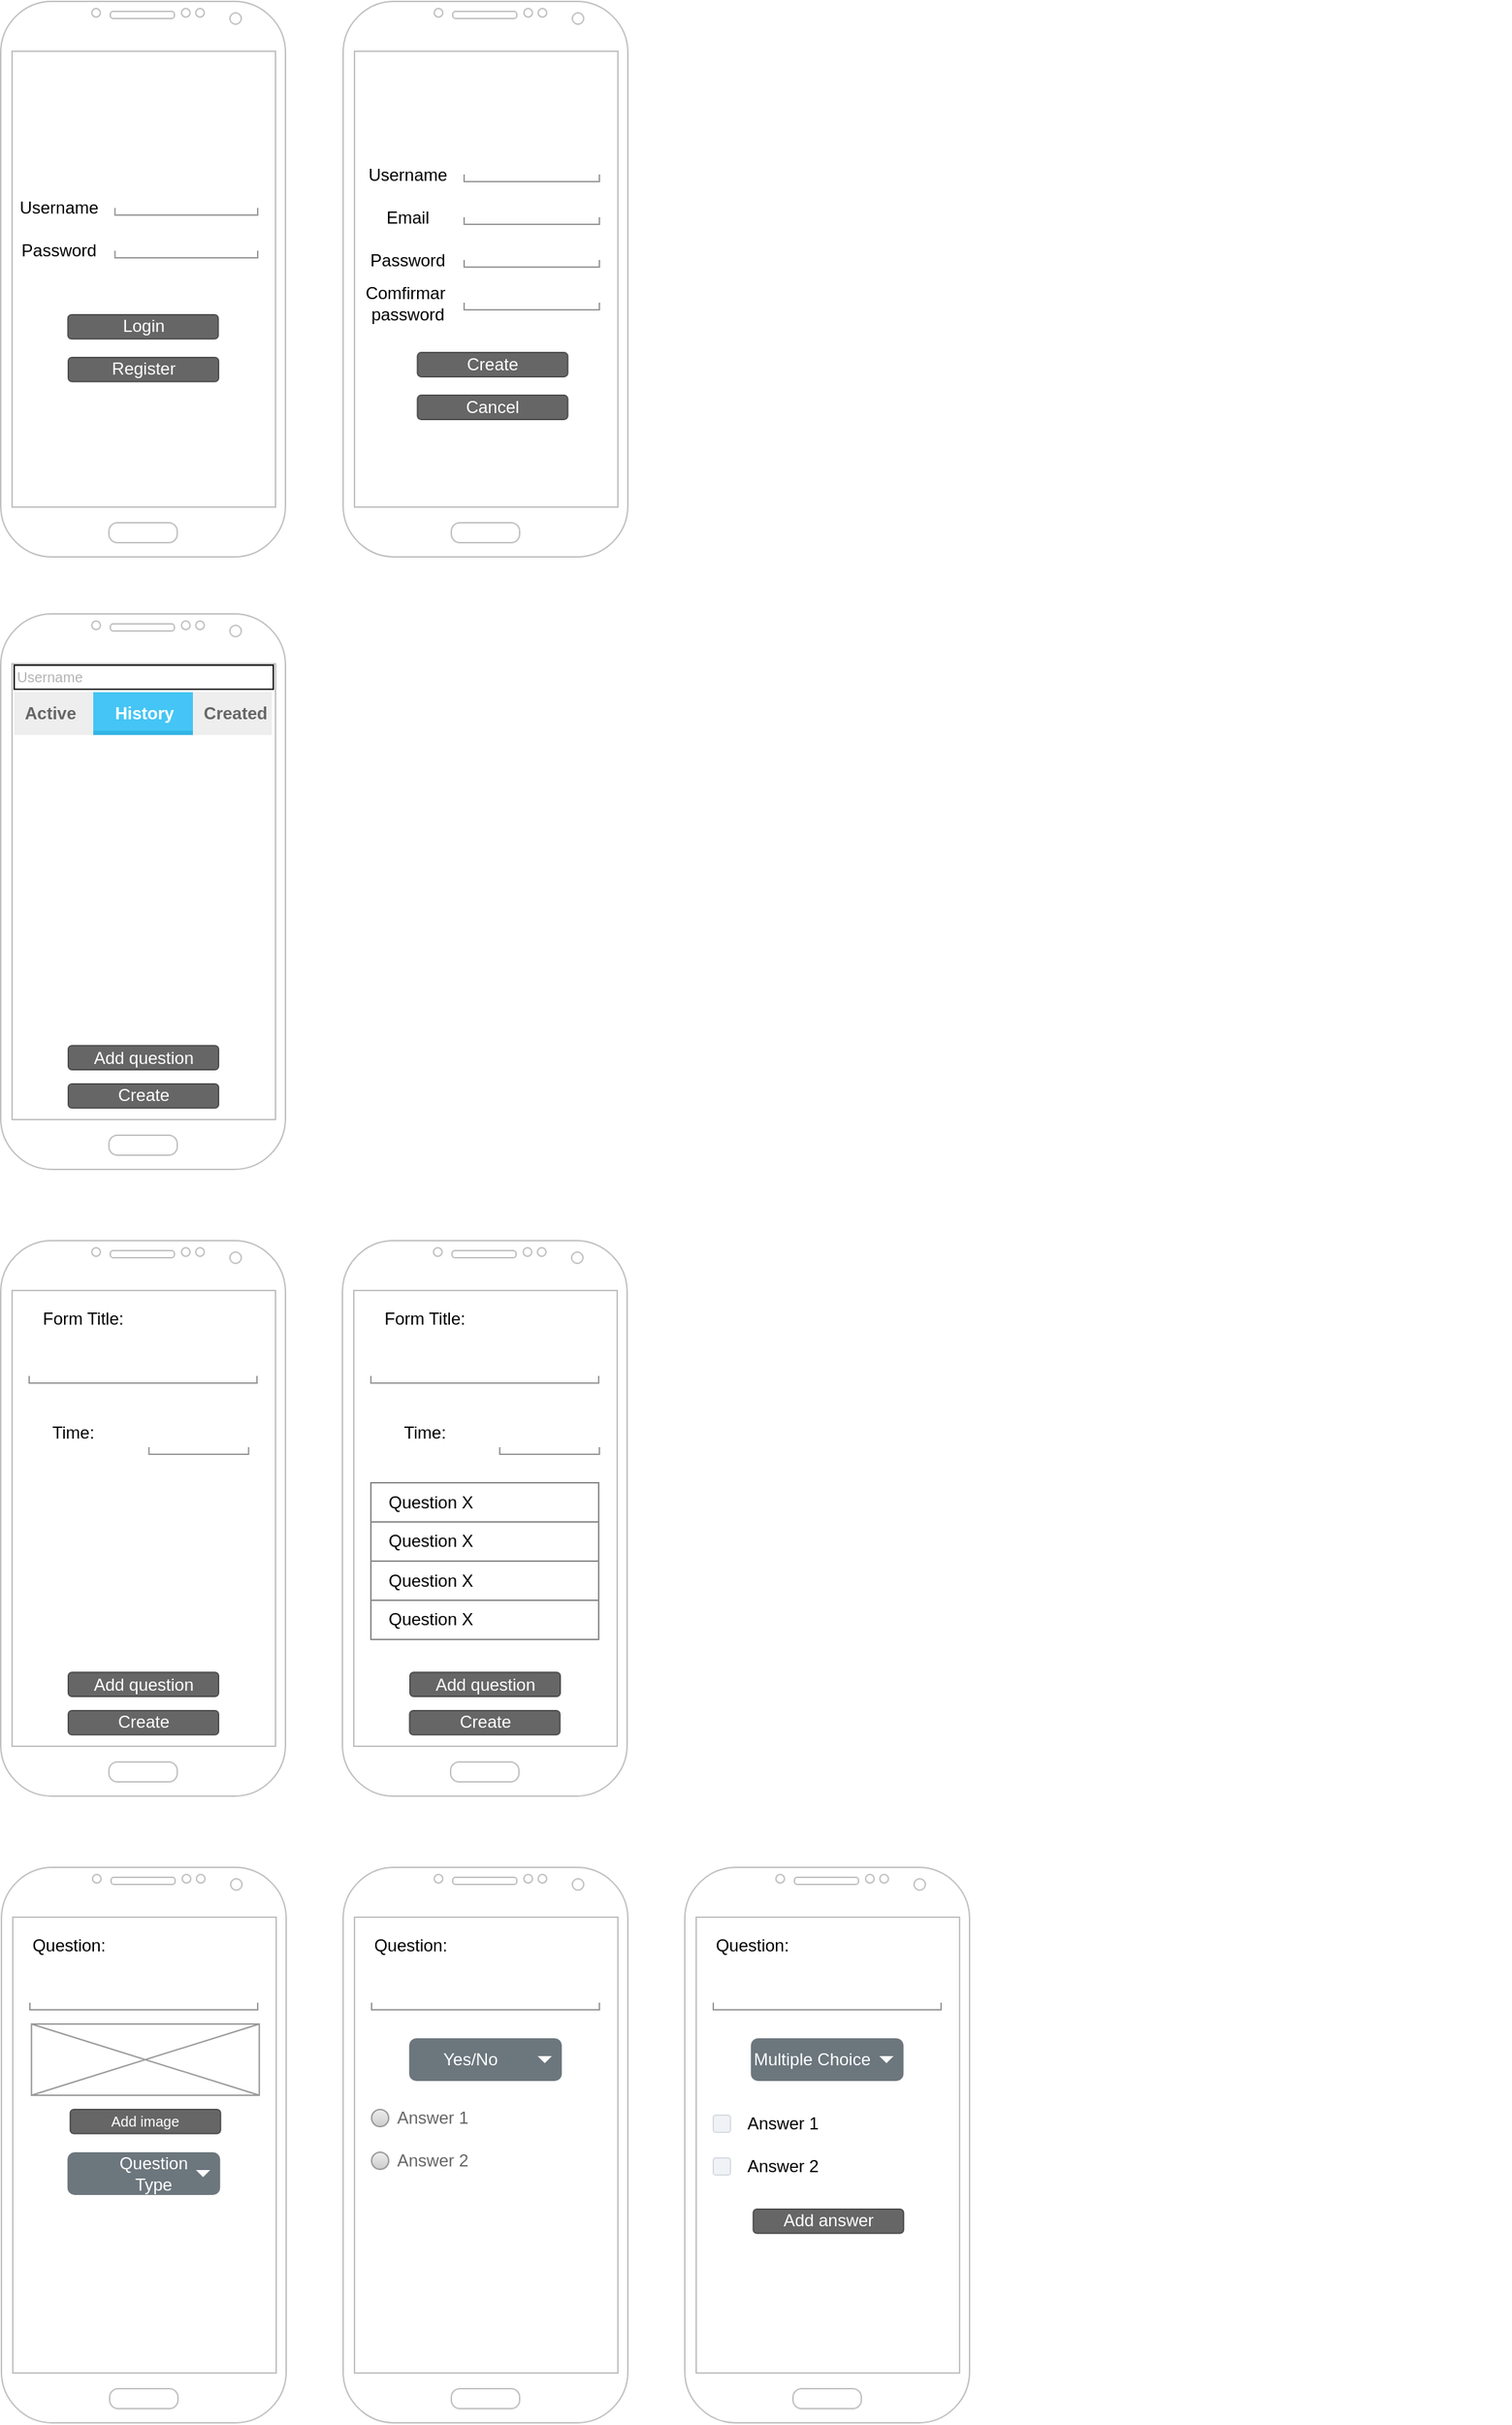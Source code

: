 <mxfile version="24.8.6">
  <diagram name="Page-1" id="8U-0Ji8iIOVNU5wxWSw1">
    <mxGraphModel dx="1728" dy="622" grid="1" gridSize="10" guides="1" tooltips="1" connect="1" arrows="1" fold="1" page="1" pageScale="1" pageWidth="850" pageHeight="1100" math="0" shadow="0">
      <root>
        <mxCell id="0" />
        <mxCell id="1" parent="0" />
        <mxCell id="q3nTp1ZwZaZowu6n0daH-28" value="" style="group" vertex="1" connectable="0" parent="1">
          <mxGeometry x="39.5" y="50" width="200" height="390" as="geometry" />
        </mxCell>
        <mxCell id="q3nTp1ZwZaZowu6n0daH-26" value="" style="verticalLabelPosition=bottom;verticalAlign=top;html=1;shadow=0;dashed=0;strokeWidth=1;shape=mxgraph.ios.iBgFlat;strokeColor=#18211b;" vertex="1" parent="q3nTp1ZwZaZowu6n0daH-28">
          <mxGeometry x="7.25" y="35" width="186" height="320" as="geometry" />
        </mxCell>
        <mxCell id="q3nTp1ZwZaZowu6n0daH-19" value="" style="verticalLabelPosition=bottom;verticalAlign=top;html=1;shadow=0;dashed=0;strokeWidth=1;shape=mxgraph.android.phone2;strokeColor=#c0c0c0;" vertex="1" parent="q3nTp1ZwZaZowu6n0daH-28">
          <mxGeometry width="200" height="390" as="geometry" />
        </mxCell>
        <mxCell id="q3nTp1ZwZaZowu6n0daH-36" value="Register" style="rounded=1;html=1;shadow=0;dashed=0;whiteSpace=wrap;fontSize=12;fillColor=#666666;align=center;strokeColor=#4D4D4D;fontColor=#ffffff;" vertex="1" parent="q3nTp1ZwZaZowu6n0daH-28">
          <mxGeometry x="47.5" y="250" width="105.5" height="16.88" as="geometry" />
        </mxCell>
        <mxCell id="q3nTp1ZwZaZowu6n0daH-20" value="" style="strokeWidth=1;html=1;shadow=0;dashed=0;shape=mxgraph.android.textfield;align=center;strokeColor=#999999;pointerEvents=1" vertex="1" parent="1">
          <mxGeometry x="119.75" y="170" width="100.25" height="30" as="geometry" />
        </mxCell>
        <mxCell id="q3nTp1ZwZaZowu6n0daH-21" value="Username" style="text;html=1;align=center;verticalAlign=middle;resizable=0;points=[];autosize=1;strokeColor=none;fillColor=none;" vertex="1" parent="1">
          <mxGeometry x="39.75" y="180" width="80" height="30" as="geometry" />
        </mxCell>
        <mxCell id="q3nTp1ZwZaZowu6n0daH-22" value="" style="strokeWidth=1;html=1;shadow=0;dashed=0;shape=mxgraph.android.textfield;align=center;strokeColor=#999999;pointerEvents=1" vertex="1" parent="1">
          <mxGeometry x="119.75" y="200" width="100.25" height="30" as="geometry" />
        </mxCell>
        <mxCell id="q3nTp1ZwZaZowu6n0daH-23" value="Password" style="text;html=1;align=center;verticalAlign=middle;resizable=0;points=[];autosize=1;strokeColor=none;fillColor=none;" vertex="1" parent="1">
          <mxGeometry x="39.75" y="210" width="80" height="30" as="geometry" />
        </mxCell>
        <mxCell id="q3nTp1ZwZaZowu6n0daH-24" value="Login" style="rounded=1;html=1;shadow=0;dashed=0;whiteSpace=wrap;fontSize=12;fillColor=#666666;align=center;strokeColor=#4D4D4D;fontColor=#ffffff;" vertex="1" parent="1">
          <mxGeometry x="86.75" y="270" width="105.5" height="16.88" as="geometry" />
        </mxCell>
        <mxCell id="q3nTp1ZwZaZowu6n0daH-29" value="" style="group" vertex="1" connectable="0" parent="1">
          <mxGeometry x="40" y="1360" width="230" height="390" as="geometry" />
        </mxCell>
        <mxCell id="q3nTp1ZwZaZowu6n0daH-30" value="" style="verticalLabelPosition=bottom;verticalAlign=top;html=1;shadow=0;dashed=0;strokeWidth=1;shape=mxgraph.ios.iBgFlat;strokeColor=#18211b;fontSize=12;" vertex="1" parent="q3nTp1ZwZaZowu6n0daH-29">
          <mxGeometry x="7.25" y="35" width="186" height="320" as="geometry" />
        </mxCell>
        <mxCell id="q3nTp1ZwZaZowu6n0daH-31" value="" style="verticalLabelPosition=bottom;verticalAlign=top;html=1;shadow=0;dashed=0;strokeWidth=1;shape=mxgraph.android.phone2;strokeColor=#c0c0c0;" vertex="1" parent="q3nTp1ZwZaZowu6n0daH-29">
          <mxGeometry width="200" height="390" as="geometry" />
        </mxCell>
        <mxCell id="q3nTp1ZwZaZowu6n0daH-38" value="&lt;div style=&quot;font-size: 12px;&quot;&gt;Question&lt;/div&gt;&lt;div align=&quot;center&quot; style=&quot;font-size: 12px;&quot;&gt;Type&lt;/div&gt;" style="html=1;shadow=0;dashed=0;shape=mxgraph.bootstrap.rrect;rSize=5;strokeColor=none;strokeWidth=1;fillColor=#6C767D;fontColor=#ffffff;whiteSpace=wrap;align=right;verticalAlign=middle;fontStyle=0;fontSize=12;spacingRight=20;" vertex="1" parent="q3nTp1ZwZaZowu6n0daH-29">
          <mxGeometry x="46.38" y="200" width="107.25" height="30" as="geometry" />
        </mxCell>
        <mxCell id="q3nTp1ZwZaZowu6n0daH-39" value="" style="shape=triangle;direction=south;fillColor=#ffffff;strokeColor=none;perimeter=none;" vertex="1" parent="q3nTp1ZwZaZowu6n0daH-38">
          <mxGeometry x="1" y="0.5" width="10" height="5" relative="1" as="geometry">
            <mxPoint x="-17" y="-2.5" as="offset" />
          </mxGeometry>
        </mxCell>
        <mxCell id="q3nTp1ZwZaZowu6n0daH-40" value="" style="strokeWidth=1;html=1;shadow=0;dashed=0;shape=mxgraph.android.textfield;align=center;strokeColor=#999999;pointerEvents=1" vertex="1" parent="q3nTp1ZwZaZowu6n0daH-29">
          <mxGeometry x="20" y="70" width="160" height="30" as="geometry" />
        </mxCell>
        <mxCell id="q3nTp1ZwZaZowu6n0daH-41" value="Question:" style="text;html=1;align=center;verticalAlign=middle;resizable=0;points=[];autosize=1;strokeColor=none;fillColor=none;" vertex="1" parent="q3nTp1ZwZaZowu6n0daH-29">
          <mxGeometry x="7.25" y="40" width="80" height="30" as="geometry" />
        </mxCell>
        <mxCell id="q3nTp1ZwZaZowu6n0daH-145" value="Add image" style="rounded=1;html=1;shadow=0;dashed=0;whiteSpace=wrap;fontSize=10;fillColor=#666666;align=center;strokeColor=#4D4D4D;fontColor=#ffffff;" vertex="1" parent="q3nTp1ZwZaZowu6n0daH-29">
          <mxGeometry x="48.37" y="170" width="105.5" height="16.88" as="geometry" />
        </mxCell>
        <mxCell id="q3nTp1ZwZaZowu6n0daH-149" value="" style="verticalLabelPosition=bottom;shadow=0;dashed=0;align=center;html=1;verticalAlign=top;strokeWidth=1;shape=mxgraph.mockup.graphics.simpleIcon;strokeColor=#999999;" vertex="1" parent="q3nTp1ZwZaZowu6n0daH-29">
          <mxGeometry x="21.12" y="110" width="160" height="50" as="geometry" />
        </mxCell>
        <mxCell id="q3nTp1ZwZaZowu6n0daH-32" value="" style="group" vertex="1" connectable="0" parent="1">
          <mxGeometry x="280" y="50" width="200" height="390" as="geometry" />
        </mxCell>
        <mxCell id="q3nTp1ZwZaZowu6n0daH-33" value="" style="verticalLabelPosition=bottom;verticalAlign=top;html=1;shadow=0;dashed=0;strokeWidth=1;shape=mxgraph.ios.iBgFlat;strokeColor=#18211b;" vertex="1" parent="q3nTp1ZwZaZowu6n0daH-32">
          <mxGeometry x="7.25" y="35" width="186" height="320" as="geometry" />
        </mxCell>
        <mxCell id="q3nTp1ZwZaZowu6n0daH-34" value="" style="verticalLabelPosition=bottom;verticalAlign=top;html=1;shadow=0;dashed=0;strokeWidth=1;shape=mxgraph.android.phone2;strokeColor=#c0c0c0;" vertex="1" parent="q3nTp1ZwZaZowu6n0daH-32">
          <mxGeometry width="200" height="390" as="geometry" />
        </mxCell>
        <mxCell id="q3nTp1ZwZaZowu6n0daH-9" value="" style="strokeWidth=1;html=1;shadow=0;dashed=0;shape=mxgraph.android.textfield;align=center;strokeColor=#999999;pointerEvents=1" vertex="1" parent="q3nTp1ZwZaZowu6n0daH-32">
          <mxGeometry x="85" y="96.56" width="95" height="30" as="geometry" />
        </mxCell>
        <mxCell id="q3nTp1ZwZaZowu6n0daH-10" value="Username" style="text;html=1;align=center;verticalAlign=middle;resizable=0;points=[];autosize=1;strokeColor=none;fillColor=none;" vertex="1" parent="q3nTp1ZwZaZowu6n0daH-32">
          <mxGeometry x="5" y="106.56" width="80" height="30" as="geometry" />
        </mxCell>
        <mxCell id="q3nTp1ZwZaZowu6n0daH-11" value="" style="strokeWidth=1;html=1;shadow=0;dashed=0;shape=mxgraph.android.textfield;align=center;strokeColor=#999999;pointerEvents=1" vertex="1" parent="q3nTp1ZwZaZowu6n0daH-32">
          <mxGeometry x="85" y="126.56" width="95" height="30" as="geometry" />
        </mxCell>
        <mxCell id="q3nTp1ZwZaZowu6n0daH-12" value="Email" style="text;html=1;align=center;verticalAlign=middle;resizable=0;points=[];autosize=1;strokeColor=none;fillColor=none;" vertex="1" parent="q3nTp1ZwZaZowu6n0daH-32">
          <mxGeometry x="15" y="136.56" width="60" height="30" as="geometry" />
        </mxCell>
        <mxCell id="q3nTp1ZwZaZowu6n0daH-13" value="Create" style="rounded=1;html=1;shadow=0;dashed=0;whiteSpace=wrap;fontSize=12;fillColor=#666666;align=center;strokeColor=#4D4D4D;fontColor=#ffffff;" vertex="1" parent="q3nTp1ZwZaZowu6n0daH-32">
          <mxGeometry x="52.25" y="246.56" width="105.5" height="16.88" as="geometry" />
        </mxCell>
        <mxCell id="q3nTp1ZwZaZowu6n0daH-14" value="" style="strokeWidth=1;html=1;shadow=0;dashed=0;shape=mxgraph.android.textfield;align=center;strokeColor=#999999;pointerEvents=1" vertex="1" parent="q3nTp1ZwZaZowu6n0daH-32">
          <mxGeometry x="85" y="156.56" width="95" height="30" as="geometry" />
        </mxCell>
        <mxCell id="q3nTp1ZwZaZowu6n0daH-15" value="Password" style="text;html=1;align=center;verticalAlign=middle;resizable=0;points=[];autosize=1;strokeColor=none;fillColor=none;" vertex="1" parent="q3nTp1ZwZaZowu6n0daH-32">
          <mxGeometry x="5" y="166.56" width="80" height="30" as="geometry" />
        </mxCell>
        <mxCell id="q3nTp1ZwZaZowu6n0daH-16" value="" style="strokeWidth=1;html=1;shadow=0;dashed=0;shape=mxgraph.android.textfield;align=center;strokeColor=#999999;pointerEvents=1" vertex="1" parent="q3nTp1ZwZaZowu6n0daH-32">
          <mxGeometry x="85" y="186.56" width="95" height="30" as="geometry" />
        </mxCell>
        <mxCell id="q3nTp1ZwZaZowu6n0daH-17" value="&lt;div&gt;Comfirmar&amp;nbsp;&lt;/div&gt;&lt;div&gt;password&lt;/div&gt;" style="text;html=1;align=center;verticalAlign=middle;resizable=0;points=[];autosize=1;strokeColor=none;fillColor=none;" vertex="1" parent="q3nTp1ZwZaZowu6n0daH-32">
          <mxGeometry y="191.56" width="90" height="40" as="geometry" />
        </mxCell>
        <mxCell id="q3nTp1ZwZaZowu6n0daH-18" value="Cancel" style="rounded=1;html=1;shadow=0;dashed=0;whiteSpace=wrap;fontSize=12;fillColor=#666666;align=center;strokeColor=#4D4D4D;fontColor=#ffffff;" vertex="1" parent="q3nTp1ZwZaZowu6n0daH-32">
          <mxGeometry x="52.25" y="276.56" width="105.5" height="16.88" as="geometry" />
        </mxCell>
        <mxCell id="q3nTp1ZwZaZowu6n0daH-42" value="" style="group" vertex="1" connectable="0" parent="1">
          <mxGeometry x="280" y="920" width="820" height="390" as="geometry" />
        </mxCell>
        <mxCell id="q3nTp1ZwZaZowu6n0daH-43" value="" style="verticalLabelPosition=bottom;verticalAlign=top;html=1;shadow=0;dashed=0;strokeWidth=1;shape=mxgraph.ios.iBgFlat;strokeColor=#18211b;fontSize=12;" vertex="1" parent="q3nTp1ZwZaZowu6n0daH-42">
          <mxGeometry x="7.25" y="475" width="186" height="320" as="geometry" />
        </mxCell>
        <mxCell id="q3nTp1ZwZaZowu6n0daH-44" value="" style="verticalLabelPosition=bottom;verticalAlign=top;html=1;shadow=0;dashed=0;strokeWidth=1;shape=mxgraph.android.phone2;strokeColor=#c0c0c0;" vertex="1" parent="q3nTp1ZwZaZowu6n0daH-42">
          <mxGeometry y="440" width="200" height="390" as="geometry" />
        </mxCell>
        <mxCell id="q3nTp1ZwZaZowu6n0daH-45" value="&lt;div align=&quot;center&quot; style=&quot;font-size: 12px;&quot;&gt;Yes/No&lt;/div&gt;" style="html=1;shadow=0;dashed=0;shape=mxgraph.bootstrap.rrect;rSize=5;strokeColor=none;strokeWidth=1;fillColor=#6C767D;fontColor=#ffffff;whiteSpace=wrap;align=center;verticalAlign=middle;fontStyle=0;fontSize=12;spacingRight=20;" vertex="1" parent="q3nTp1ZwZaZowu6n0daH-42">
          <mxGeometry x="46.38" y="560" width="107.25" height="30" as="geometry" />
        </mxCell>
        <mxCell id="q3nTp1ZwZaZowu6n0daH-46" value="" style="shape=triangle;direction=south;fillColor=#ffffff;strokeColor=none;perimeter=none;" vertex="1" parent="q3nTp1ZwZaZowu6n0daH-45">
          <mxGeometry x="1" y="0.5" width="10" height="5" relative="1" as="geometry">
            <mxPoint x="-17" y="-2.5" as="offset" />
          </mxGeometry>
        </mxCell>
        <mxCell id="q3nTp1ZwZaZowu6n0daH-47" value="" style="strokeWidth=1;html=1;shadow=0;dashed=0;shape=mxgraph.android.textfield;align=center;strokeColor=#999999;pointerEvents=1" vertex="1" parent="q3nTp1ZwZaZowu6n0daH-42">
          <mxGeometry x="20" y="510" width="160" height="30" as="geometry" />
        </mxCell>
        <mxCell id="q3nTp1ZwZaZowu6n0daH-48" value="Question:" style="text;html=1;align=center;verticalAlign=middle;resizable=0;points=[];autosize=1;strokeColor=none;fillColor=none;" vertex="1" parent="q3nTp1ZwZaZowu6n0daH-42">
          <mxGeometry x="7.25" y="480" width="80" height="30" as="geometry" />
        </mxCell>
        <mxCell id="q3nTp1ZwZaZowu6n0daH-68" value="Answer 1" style="shape=ellipse;fillColor=#eeeeee;strokeColor=#999999;gradientColor=#cccccc;html=1;align=left;spacingLeft=4;fontSize=12;fontColor=#666666;labelPosition=right;shadow=0;" vertex="1" parent="q3nTp1ZwZaZowu6n0daH-42">
          <mxGeometry x="20" y="610" width="12" height="12" as="geometry" />
        </mxCell>
        <mxCell id="q3nTp1ZwZaZowu6n0daH-69" value="Answer 2" style="shape=ellipse;fillColor=#eeeeee;strokeColor=#999999;gradientColor=#cccccc;html=1;align=left;spacingLeft=4;fontSize=12;fontColor=#666666;labelPosition=right;shadow=0;" vertex="1" parent="q3nTp1ZwZaZowu6n0daH-42">
          <mxGeometry x="20" y="640" width="12" height="12" as="geometry" />
        </mxCell>
        <mxCell id="q3nTp1ZwZaZowu6n0daH-54" value="" style="group" vertex="1" connectable="0" parent="1">
          <mxGeometry x="520" y="1360" width="230" height="390" as="geometry" />
        </mxCell>
        <mxCell id="q3nTp1ZwZaZowu6n0daH-55" value="" style="verticalLabelPosition=bottom;verticalAlign=top;html=1;shadow=0;dashed=0;strokeWidth=1;shape=mxgraph.ios.iBgFlat;strokeColor=#18211b;fontSize=12;" vertex="1" parent="q3nTp1ZwZaZowu6n0daH-54">
          <mxGeometry x="7.25" y="35" width="186" height="320" as="geometry" />
        </mxCell>
        <mxCell id="q3nTp1ZwZaZowu6n0daH-56" value="" style="verticalLabelPosition=bottom;verticalAlign=top;html=1;shadow=0;dashed=0;strokeWidth=1;shape=mxgraph.android.phone2;strokeColor=#c0c0c0;" vertex="1" parent="q3nTp1ZwZaZowu6n0daH-54">
          <mxGeometry width="200" height="390" as="geometry" />
        </mxCell>
        <mxCell id="q3nTp1ZwZaZowu6n0daH-57" value="Multiple Choice" style="html=1;shadow=0;dashed=0;shape=mxgraph.bootstrap.rrect;rSize=5;strokeColor=none;strokeWidth=1;fillColor=#6C767D;fontColor=#ffffff;whiteSpace=wrap;align=center;verticalAlign=middle;fontStyle=0;fontSize=12;spacingRight=20;" vertex="1" parent="q3nTp1ZwZaZowu6n0daH-54">
          <mxGeometry x="46.38" y="120" width="107.25" height="30" as="geometry" />
        </mxCell>
        <mxCell id="q3nTp1ZwZaZowu6n0daH-58" value="" style="shape=triangle;direction=south;fillColor=#ffffff;strokeColor=none;perimeter=none;" vertex="1" parent="q3nTp1ZwZaZowu6n0daH-57">
          <mxGeometry x="1" y="0.5" width="10" height="5" relative="1" as="geometry">
            <mxPoint x="-17" y="-2.5" as="offset" />
          </mxGeometry>
        </mxCell>
        <mxCell id="q3nTp1ZwZaZowu6n0daH-59" value="" style="strokeWidth=1;html=1;shadow=0;dashed=0;shape=mxgraph.android.textfield;align=center;strokeColor=#999999;pointerEvents=1" vertex="1" parent="q3nTp1ZwZaZowu6n0daH-54">
          <mxGeometry x="20" y="70" width="160" height="30" as="geometry" />
        </mxCell>
        <mxCell id="q3nTp1ZwZaZowu6n0daH-60" value="Question:" style="text;html=1;align=center;verticalAlign=middle;resizable=0;points=[];autosize=1;strokeColor=none;fillColor=none;" vertex="1" parent="q3nTp1ZwZaZowu6n0daH-54">
          <mxGeometry x="7.25" y="40" width="80" height="30" as="geometry" />
        </mxCell>
        <mxCell id="q3nTp1ZwZaZowu6n0daH-61" value="Answer 1" style="rounded=1;fillColor=#F0F2F5;strokeColor=#D8DCE3;align=left;verticalAlign=middle;fontStyle=0;fontSize=12;labelPosition=right;verticalLabelPosition=middle;spacingLeft=10;html=1;shadow=0;dashed=0" vertex="1" parent="q3nTp1ZwZaZowu6n0daH-54">
          <mxGeometry x="20" y="174" width="12" height="12" as="geometry" />
        </mxCell>
        <mxCell id="q3nTp1ZwZaZowu6n0daH-62" value="Answer 2" style="rounded=1;fillColor=#F0F2F5;strokeColor=#D8DCE3;align=left;verticalAlign=middle;fontStyle=0;fontSize=12;labelPosition=right;verticalLabelPosition=middle;spacingLeft=10;html=1;shadow=0;dashed=0" vertex="1" parent="q3nTp1ZwZaZowu6n0daH-54">
          <mxGeometry x="20" y="204" width="12" height="12" as="geometry" />
        </mxCell>
        <mxCell id="q3nTp1ZwZaZowu6n0daH-70" value="&lt;font style=&quot;font-size: 12px;&quot;&gt;Add answer&lt;/font&gt;" style="rounded=1;html=1;shadow=0;dashed=0;whiteSpace=wrap;fontSize=10;fillColor=#666666;align=center;strokeColor=#4D4D4D;fontColor=#ffffff;" vertex="1" parent="q3nTp1ZwZaZowu6n0daH-54">
          <mxGeometry x="48.13" y="240" width="105.5" height="16.88" as="geometry" />
        </mxCell>
        <mxCell id="q3nTp1ZwZaZowu6n0daH-71" value="" style="verticalLabelPosition=bottom;verticalAlign=top;html=1;shadow=0;dashed=0;strokeWidth=1;shape=mxgraph.ios.iBgFlat;strokeColor=#18211b;fontSize=12;" vertex="1" parent="1">
          <mxGeometry x="46.75" y="955" width="186" height="320" as="geometry" />
        </mxCell>
        <mxCell id="q3nTp1ZwZaZowu6n0daH-72" value="" style="verticalLabelPosition=bottom;verticalAlign=top;html=1;shadow=0;dashed=0;strokeWidth=1;shape=mxgraph.android.phone2;strokeColor=#c0c0c0;" vertex="1" parent="1">
          <mxGeometry x="39.5" y="920" width="200" height="390" as="geometry" />
        </mxCell>
        <mxCell id="q3nTp1ZwZaZowu6n0daH-75" value="" style="strokeWidth=1;html=1;shadow=0;dashed=0;shape=mxgraph.android.textfield;align=center;strokeColor=#999999;pointerEvents=1" vertex="1" parent="1">
          <mxGeometry x="59.5" y="990" width="160" height="30" as="geometry" />
        </mxCell>
        <mxCell id="q3nTp1ZwZaZowu6n0daH-76" value="Form Title:" style="text;html=1;align=center;verticalAlign=middle;resizable=0;points=[];autosize=1;strokeColor=none;fillColor=none;" vertex="1" parent="1">
          <mxGeometry x="56.75" y="960" width="80" height="30" as="geometry" />
        </mxCell>
        <mxCell id="q3nTp1ZwZaZowu6n0daH-77" value="&lt;font style=&quot;font-size: 12px;&quot;&gt;Add question&lt;br&gt;&lt;/font&gt;" style="rounded=1;html=1;shadow=0;dashed=0;whiteSpace=wrap;fontSize=10;fillColor=#666666;align=center;strokeColor=#4D4D4D;fontColor=#ffffff;" vertex="1" parent="1">
          <mxGeometry x="87" y="1223.12" width="105.5" height="16.88" as="geometry" />
        </mxCell>
        <mxCell id="q3nTp1ZwZaZowu6n0daH-78" value="" style="verticalLabelPosition=bottom;verticalAlign=top;html=1;shadow=0;dashed=0;strokeWidth=1;shape=mxgraph.ios.iBgFlat;strokeColor=#18211b;fontSize=12;" vertex="1" parent="1">
          <mxGeometry x="286.75" y="955" width="186" height="320" as="geometry" />
        </mxCell>
        <mxCell id="q3nTp1ZwZaZowu6n0daH-79" value="" style="verticalLabelPosition=bottom;verticalAlign=top;html=1;shadow=0;dashed=0;strokeWidth=1;shape=mxgraph.android.phone2;strokeColor=#c0c0c0;" vertex="1" parent="1">
          <mxGeometry x="279.5" y="920" width="200" height="390" as="geometry" />
        </mxCell>
        <mxCell id="q3nTp1ZwZaZowu6n0daH-80" value="" style="strokeWidth=1;html=1;shadow=0;dashed=0;shape=mxgraph.android.textfield;align=center;strokeColor=#999999;pointerEvents=1" vertex="1" parent="1">
          <mxGeometry x="299.5" y="990" width="160" height="30" as="geometry" />
        </mxCell>
        <mxCell id="q3nTp1ZwZaZowu6n0daH-81" value="Form Title:" style="text;html=1;align=center;verticalAlign=middle;resizable=0;points=[];autosize=1;strokeColor=none;fillColor=none;" vertex="1" parent="1">
          <mxGeometry x="296.75" y="960" width="80" height="30" as="geometry" />
        </mxCell>
        <mxCell id="q3nTp1ZwZaZowu6n0daH-82" value="&lt;font style=&quot;font-size: 12px;&quot;&gt;Add question&lt;br&gt;&lt;/font&gt;" style="rounded=1;html=1;shadow=0;dashed=0;whiteSpace=wrap;fontSize=10;fillColor=#666666;align=center;strokeColor=#4D4D4D;fontColor=#ffffff;" vertex="1" parent="1">
          <mxGeometry x="327" y="1223.12" width="105.5" height="16.88" as="geometry" />
        </mxCell>
        <mxCell id="q3nTp1ZwZaZowu6n0daH-93" value="Create" style="rounded=1;html=1;shadow=0;dashed=0;whiteSpace=wrap;fontSize=12;fillColor=#666666;align=center;strokeColor=#4D4D4D;fontColor=#ffffff;" vertex="1" parent="1">
          <mxGeometry x="326.75" y="1250" width="105.5" height="16.88" as="geometry" />
        </mxCell>
        <mxCell id="q3nTp1ZwZaZowu6n0daH-94" value="Create" style="rounded=1;html=1;shadow=0;dashed=0;whiteSpace=wrap;fontSize=12;fillColor=#666666;align=center;strokeColor=#4D4D4D;fontColor=#ffffff;" vertex="1" parent="1">
          <mxGeometry x="87" y="1250" width="105.5" height="16.88" as="geometry" />
        </mxCell>
        <mxCell id="q3nTp1ZwZaZowu6n0daH-95" value="" style="strokeWidth=1;html=1;shadow=0;dashed=0;shape=mxgraph.android.rrect;rSize=0;strokeColor=#888888;fillColor=#ffffff;fontColor=#000000;" vertex="1" parent="1">
          <mxGeometry x="299.5" y="1090" width="160" height="110" as="geometry" />
        </mxCell>
        <mxCell id="q3nTp1ZwZaZowu6n0daH-96" value="Question X" style="strokeColor=inherit;fillColor=inherit;gradientColor=inherit;strokeWidth=1;html=1;shadow=0;dashed=0;shape=mxgraph.android.rrect;rSize=0;align=left;spacingLeft=10;fontSize=12;fontColor=#000000;" vertex="1" parent="q3nTp1ZwZaZowu6n0daH-95">
          <mxGeometry width="160" height="27.5" as="geometry" />
        </mxCell>
        <mxCell id="q3nTp1ZwZaZowu6n0daH-97" value="Question X" style="strokeColor=inherit;fillColor=inherit;gradientColor=inherit;strokeWidth=1;html=1;shadow=0;dashed=0;shape=mxgraph.android.rrect;rSize=0;align=left;spacingLeft=10;fontSize=12;fontColor=#000000;" vertex="1" parent="q3nTp1ZwZaZowu6n0daH-95">
          <mxGeometry y="27.5" width="160" height="27.5" as="geometry" />
        </mxCell>
        <mxCell id="q3nTp1ZwZaZowu6n0daH-98" value="Question X" style="strokeColor=inherit;fillColor=inherit;gradientColor=inherit;strokeWidth=1;html=1;shadow=0;dashed=0;shape=mxgraph.android.rrect;rSize=0;align=left;spacingLeft=10;fontSize=12;fontColor=#000000;" vertex="1" parent="q3nTp1ZwZaZowu6n0daH-95">
          <mxGeometry y="55.0" width="160" height="27.5" as="geometry" />
        </mxCell>
        <mxCell id="q3nTp1ZwZaZowu6n0daH-99" value="Question X" style="strokeColor=inherit;fillColor=inherit;gradientColor=inherit;strokeWidth=1;html=1;shadow=0;dashed=0;shape=mxgraph.android.rrect;rSize=0;align=left;spacingLeft=10;fontSize=12;fontColor=#000000;" vertex="1" parent="q3nTp1ZwZaZowu6n0daH-95">
          <mxGeometry y="82.5" width="160" height="27.5" as="geometry" />
        </mxCell>
        <mxCell id="q3nTp1ZwZaZowu6n0daH-101" value="" style="verticalLabelPosition=bottom;verticalAlign=top;html=1;shadow=0;dashed=0;strokeWidth=1;shape=mxgraph.ios.iBgFlat;strokeColor=#18211b;fontSize=12;" vertex="1" parent="1">
          <mxGeometry x="46.75" y="515" width="186" height="320" as="geometry" />
        </mxCell>
        <mxCell id="q3nTp1ZwZaZowu6n0daH-102" value="" style="verticalLabelPosition=bottom;verticalAlign=top;html=1;shadow=0;dashed=0;strokeWidth=1;shape=mxgraph.android.phone2;strokeColor=#c0c0c0;" vertex="1" parent="1">
          <mxGeometry x="39.5" y="480" width="200" height="390" as="geometry" />
        </mxCell>
        <mxCell id="q3nTp1ZwZaZowu6n0daH-105" value="&lt;font style=&quot;font-size: 12px;&quot;&gt;Add question&lt;br&gt;&lt;/font&gt;" style="rounded=1;html=1;shadow=0;dashed=0;whiteSpace=wrap;fontSize=10;fillColor=#666666;align=center;strokeColor=#4D4D4D;fontColor=#ffffff;" vertex="1" parent="1">
          <mxGeometry x="87" y="783.12" width="105.5" height="16.88" as="geometry" />
        </mxCell>
        <mxCell id="q3nTp1ZwZaZowu6n0daH-106" value="Create" style="rounded=1;html=1;shadow=0;dashed=0;whiteSpace=wrap;fontSize=12;fillColor=#666666;align=center;strokeColor=#4D4D4D;fontColor=#ffffff;" vertex="1" parent="1">
          <mxGeometry x="87" y="810" width="105.5" height="16.88" as="geometry" />
        </mxCell>
        <mxCell id="q3nTp1ZwZaZowu6n0daH-122" value="Username" style="whiteSpace=wrap;html=1;shadow=0;dashed=0;fontSize=10;align=left;fillColor=#FFFFFF;strokeColor=#1A1A1A;fontColor=#B3B3B3;fillStyle=auto;" vertex="1" parent="1">
          <mxGeometry x="49" y="516" width="182" height="16.88" as="geometry" />
        </mxCell>
        <mxCell id="q3nTp1ZwZaZowu6n0daH-123" value="" style="strokeWidth=1;html=1;shadow=0;dashed=0;shape=mxgraph.android.rrect;rSize=0;fillColor=#eeeeee;strokeColor=none;" vertex="1" parent="1">
          <mxGeometry x="49" y="535" width="181" height="30" as="geometry" />
        </mxCell>
        <mxCell id="q3nTp1ZwZaZowu6n0daH-124" value="Active" style="strokeWidth=1;html=1;shadow=0;dashed=0;shape=mxgraph.android.anchor;fontStyle=1;fontColor=#666666;" vertex="1" parent="q3nTp1ZwZaZowu6n0daH-123">
          <mxGeometry width="50" height="30" as="geometry" />
        </mxCell>
        <mxCell id="q3nTp1ZwZaZowu6n0daH-125" value="History" style="strokeWidth=1;html=1;shadow=0;dashed=0;shape=mxgraph.android.rrect;rSize=0;fontStyle=1;fillColor=#44c5f5;strokeColor=none;fontColor=#ffffff;" vertex="1" parent="q3nTp1ZwZaZowu6n0daH-123">
          <mxGeometry x="55.5" width="70" height="30" as="geometry" />
        </mxCell>
        <mxCell id="q3nTp1ZwZaZowu6n0daH-126" value="" style="strokeWidth=1;html=1;shadow=0;dashed=0;shape=mxgraph.android.rrect;rSize=0;fillColor=#33b5e5;strokeColor=none;" vertex="1" parent="q3nTp1ZwZaZowu6n0daH-125">
          <mxGeometry y="27" width="70" height="3" as="geometry" />
        </mxCell>
        <mxCell id="q3nTp1ZwZaZowu6n0daH-127" value="Created" style="strokeWidth=1;html=1;shadow=0;dashed=0;shape=mxgraph.android.anchor;fontStyle=1;fontColor=#666666;" vertex="1" parent="q3nTp1ZwZaZowu6n0daH-123">
          <mxGeometry x="130" width="50" height="30" as="geometry" />
        </mxCell>
        <mxCell id="q3nTp1ZwZaZowu6n0daH-128" value="" style="strokeWidth=1;html=1;shadow=0;dashed=0;shape=mxgraph.android.anchor;fontStyle=1;fontColor=#666666;" vertex="1" parent="q3nTp1ZwZaZowu6n0daH-123">
          <mxGeometry x="135.75" width="45.25" height="30" as="geometry" />
        </mxCell>
        <mxCell id="q3nTp1ZwZaZowu6n0daH-131" value="" style="strokeWidth=1;html=1;shadow=0;dashed=0;shape=mxgraph.android.textfield;align=center;strokeColor=#999999;pointerEvents=1" vertex="1" parent="1">
          <mxGeometry x="390" y="1040" width="70" height="30" as="geometry" />
        </mxCell>
        <mxCell id="q3nTp1ZwZaZowu6n0daH-132" value="Time:" style="text;html=1;align=center;verticalAlign=middle;resizable=0;points=[];autosize=1;strokeColor=none;fillColor=none;" vertex="1" parent="1">
          <mxGeometry x="311.75" y="1040" width="50" height="30" as="geometry" />
        </mxCell>
        <mxCell id="q3nTp1ZwZaZowu6n0daH-133" value="" style="strokeWidth=1;html=1;shadow=0;dashed=0;shape=mxgraph.android.textfield;align=center;strokeColor=#999999;pointerEvents=1" vertex="1" parent="1">
          <mxGeometry x="143.63" y="1040" width="70" height="30" as="geometry" />
        </mxCell>
        <mxCell id="q3nTp1ZwZaZowu6n0daH-134" value="Time:" style="text;html=1;align=center;verticalAlign=middle;resizable=0;points=[];autosize=1;strokeColor=none;fillColor=none;" vertex="1" parent="1">
          <mxGeometry x="65.38" y="1040" width="50" height="30" as="geometry" />
        </mxCell>
      </root>
    </mxGraphModel>
  </diagram>
</mxfile>
